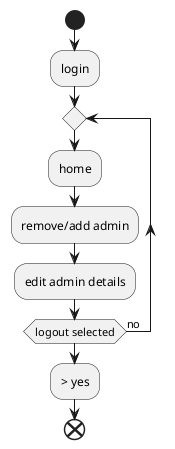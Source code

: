 @startuml

start


:login;

repeat

:home;

:remove/add admin;
:edit admin details;

repeat while (logout selected) is (no)
	-> yes

end

@enduml